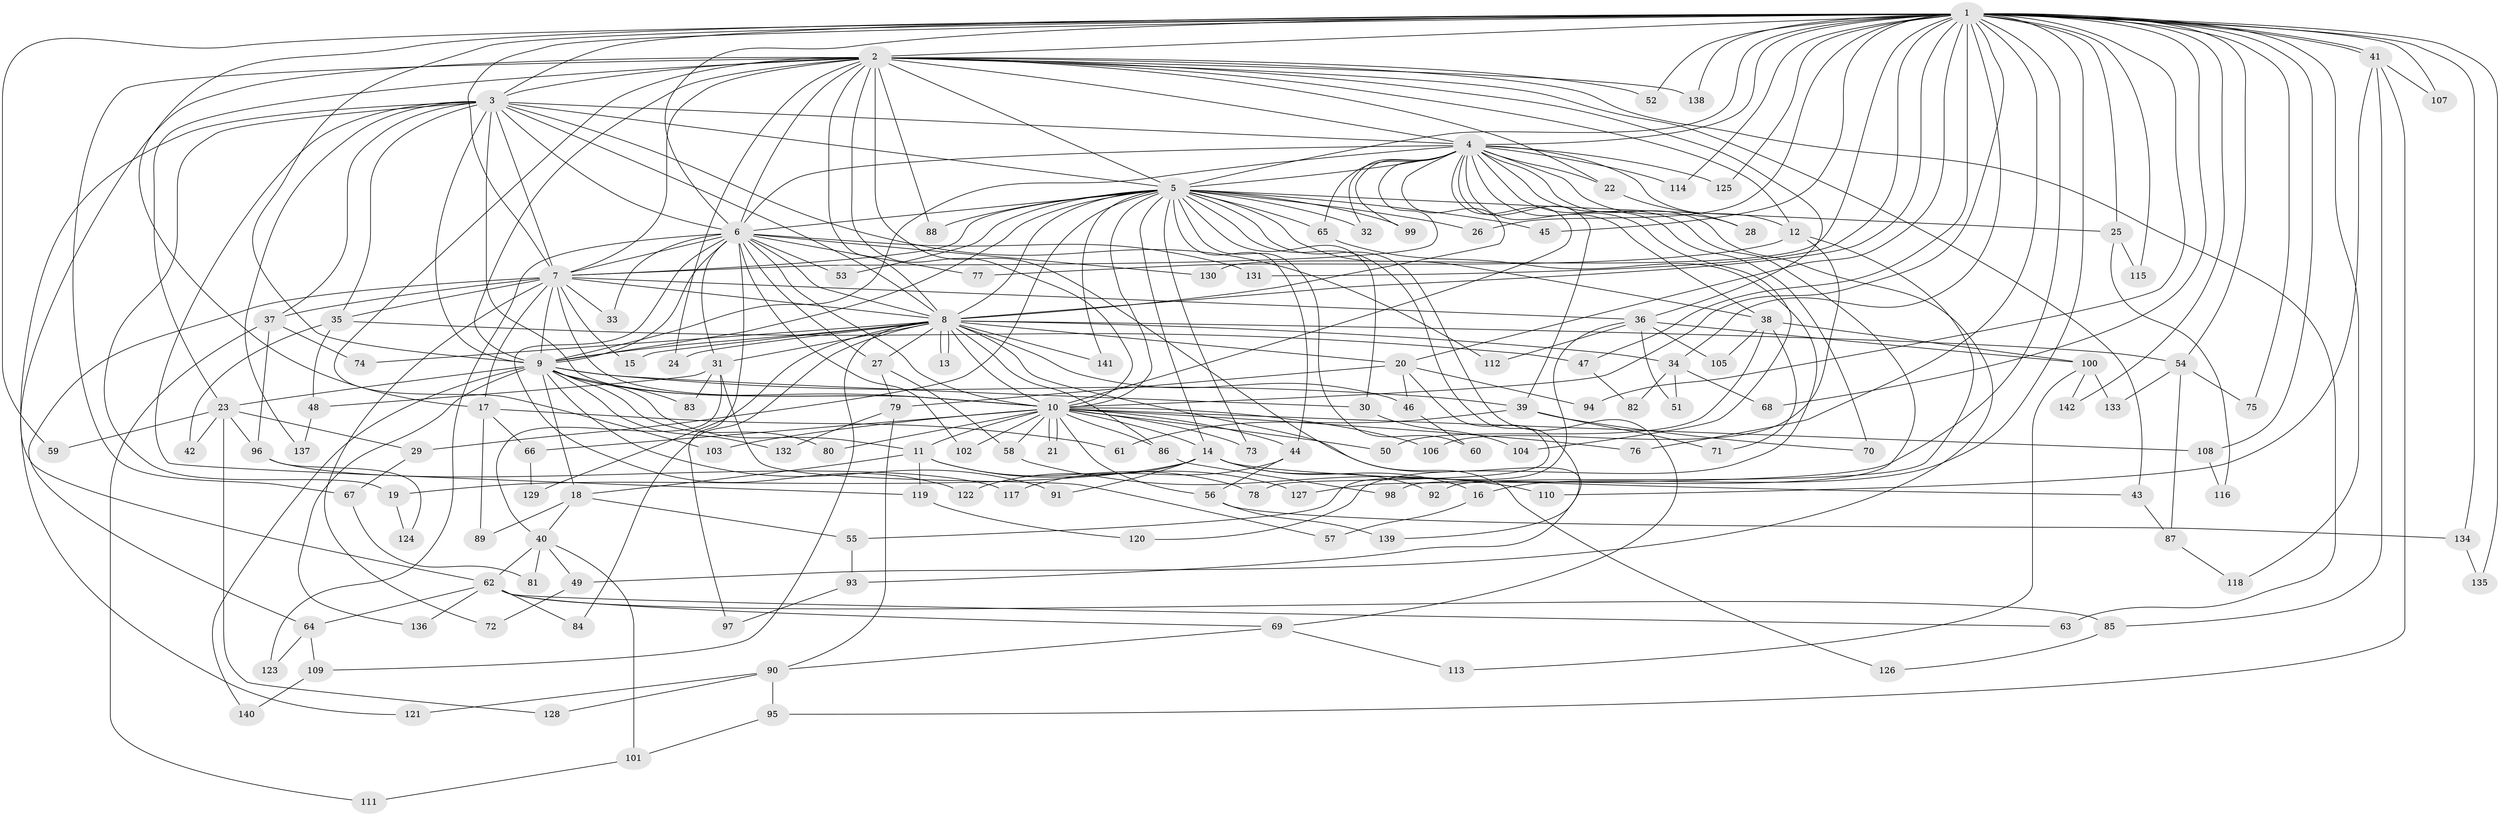 // Generated by graph-tools (version 1.1) at 2025/25/03/09/25 03:25:50]
// undirected, 142 vertices, 309 edges
graph export_dot {
graph [start="1"]
  node [color=gray90,style=filled];
  1;
  2;
  3;
  4;
  5;
  6;
  7;
  8;
  9;
  10;
  11;
  12;
  13;
  14;
  15;
  16;
  17;
  18;
  19;
  20;
  21;
  22;
  23;
  24;
  25;
  26;
  27;
  28;
  29;
  30;
  31;
  32;
  33;
  34;
  35;
  36;
  37;
  38;
  39;
  40;
  41;
  42;
  43;
  44;
  45;
  46;
  47;
  48;
  49;
  50;
  51;
  52;
  53;
  54;
  55;
  56;
  57;
  58;
  59;
  60;
  61;
  62;
  63;
  64;
  65;
  66;
  67;
  68;
  69;
  70;
  71;
  72;
  73;
  74;
  75;
  76;
  77;
  78;
  79;
  80;
  81;
  82;
  83;
  84;
  85;
  86;
  87;
  88;
  89;
  90;
  91;
  92;
  93;
  94;
  95;
  96;
  97;
  98;
  99;
  100;
  101;
  102;
  103;
  104;
  105;
  106;
  107;
  108;
  109;
  110;
  111;
  112;
  113;
  114;
  115;
  116;
  117;
  118;
  119;
  120;
  121;
  122;
  123;
  124;
  125;
  126;
  127;
  128;
  129;
  130;
  131;
  132;
  133;
  134;
  135;
  136;
  137;
  138;
  139;
  140;
  141;
  142;
  1 -- 2;
  1 -- 3;
  1 -- 4;
  1 -- 5;
  1 -- 6;
  1 -- 7;
  1 -- 8;
  1 -- 9;
  1 -- 10;
  1 -- 16;
  1 -- 17;
  1 -- 20;
  1 -- 25;
  1 -- 26;
  1 -- 34;
  1 -- 41;
  1 -- 41;
  1 -- 45;
  1 -- 47;
  1 -- 52;
  1 -- 54;
  1 -- 59;
  1 -- 68;
  1 -- 75;
  1 -- 76;
  1 -- 94;
  1 -- 107;
  1 -- 108;
  1 -- 114;
  1 -- 115;
  1 -- 118;
  1 -- 125;
  1 -- 127;
  1 -- 130;
  1 -- 131;
  1 -- 134;
  1 -- 135;
  1 -- 138;
  1 -- 142;
  2 -- 3;
  2 -- 4;
  2 -- 5;
  2 -- 6;
  2 -- 7;
  2 -- 8;
  2 -- 9;
  2 -- 10;
  2 -- 12;
  2 -- 22;
  2 -- 23;
  2 -- 24;
  2 -- 36;
  2 -- 43;
  2 -- 52;
  2 -- 62;
  2 -- 63;
  2 -- 67;
  2 -- 88;
  2 -- 93;
  2 -- 103;
  2 -- 138;
  3 -- 4;
  3 -- 5;
  3 -- 6;
  3 -- 7;
  3 -- 8;
  3 -- 9;
  3 -- 10;
  3 -- 19;
  3 -- 35;
  3 -- 37;
  3 -- 112;
  3 -- 119;
  3 -- 121;
  3 -- 137;
  4 -- 5;
  4 -- 6;
  4 -- 7;
  4 -- 8;
  4 -- 9;
  4 -- 10;
  4 -- 12;
  4 -- 22;
  4 -- 28;
  4 -- 32;
  4 -- 38;
  4 -- 39;
  4 -- 49;
  4 -- 65;
  4 -- 70;
  4 -- 98;
  4 -- 99;
  4 -- 104;
  4 -- 114;
  4 -- 125;
  5 -- 6;
  5 -- 7;
  5 -- 8;
  5 -- 9;
  5 -- 10;
  5 -- 14;
  5 -- 25;
  5 -- 26;
  5 -- 29;
  5 -- 30;
  5 -- 32;
  5 -- 38;
  5 -- 44;
  5 -- 45;
  5 -- 53;
  5 -- 60;
  5 -- 65;
  5 -- 69;
  5 -- 73;
  5 -- 88;
  5 -- 99;
  5 -- 139;
  5 -- 141;
  6 -- 7;
  6 -- 8;
  6 -- 9;
  6 -- 10;
  6 -- 27;
  6 -- 31;
  6 -- 33;
  6 -- 53;
  6 -- 77;
  6 -- 97;
  6 -- 102;
  6 -- 122;
  6 -- 123;
  6 -- 130;
  6 -- 131;
  7 -- 8;
  7 -- 9;
  7 -- 10;
  7 -- 15;
  7 -- 17;
  7 -- 33;
  7 -- 35;
  7 -- 36;
  7 -- 37;
  7 -- 64;
  7 -- 72;
  8 -- 9;
  8 -- 10;
  8 -- 13;
  8 -- 13;
  8 -- 15;
  8 -- 20;
  8 -- 24;
  8 -- 27;
  8 -- 31;
  8 -- 34;
  8 -- 46;
  8 -- 54;
  8 -- 74;
  8 -- 84;
  8 -- 86;
  8 -- 109;
  8 -- 126;
  8 -- 129;
  8 -- 141;
  9 -- 10;
  9 -- 11;
  9 -- 18;
  9 -- 23;
  9 -- 30;
  9 -- 39;
  9 -- 80;
  9 -- 83;
  9 -- 91;
  9 -- 132;
  9 -- 136;
  9 -- 140;
  10 -- 11;
  10 -- 14;
  10 -- 21;
  10 -- 21;
  10 -- 44;
  10 -- 50;
  10 -- 56;
  10 -- 58;
  10 -- 66;
  10 -- 73;
  10 -- 76;
  10 -- 80;
  10 -- 86;
  10 -- 102;
  10 -- 103;
  10 -- 106;
  10 -- 108;
  11 -- 18;
  11 -- 78;
  11 -- 119;
  11 -- 127;
  12 -- 77;
  12 -- 92;
  12 -- 106;
  14 -- 16;
  14 -- 19;
  14 -- 43;
  14 -- 91;
  14 -- 92;
  14 -- 122;
  16 -- 57;
  17 -- 61;
  17 -- 66;
  17 -- 89;
  18 -- 40;
  18 -- 55;
  18 -- 89;
  19 -- 124;
  20 -- 46;
  20 -- 78;
  20 -- 79;
  20 -- 94;
  22 -- 28;
  23 -- 29;
  23 -- 42;
  23 -- 59;
  23 -- 96;
  23 -- 128;
  25 -- 115;
  25 -- 116;
  27 -- 58;
  27 -- 79;
  29 -- 67;
  30 -- 104;
  31 -- 40;
  31 -- 48;
  31 -- 57;
  31 -- 83;
  34 -- 51;
  34 -- 68;
  34 -- 82;
  35 -- 42;
  35 -- 47;
  35 -- 48;
  36 -- 51;
  36 -- 55;
  36 -- 100;
  36 -- 105;
  36 -- 112;
  37 -- 74;
  37 -- 96;
  37 -- 111;
  38 -- 50;
  38 -- 71;
  38 -- 100;
  38 -- 105;
  39 -- 61;
  39 -- 70;
  39 -- 71;
  40 -- 49;
  40 -- 62;
  40 -- 81;
  40 -- 101;
  41 -- 85;
  41 -- 95;
  41 -- 107;
  41 -- 110;
  43 -- 87;
  44 -- 56;
  44 -- 117;
  46 -- 60;
  47 -- 82;
  48 -- 137;
  49 -- 72;
  54 -- 75;
  54 -- 87;
  54 -- 133;
  55 -- 93;
  56 -- 134;
  56 -- 139;
  58 -- 110;
  62 -- 63;
  62 -- 64;
  62 -- 69;
  62 -- 84;
  62 -- 85;
  62 -- 136;
  64 -- 109;
  64 -- 123;
  65 -- 120;
  66 -- 129;
  67 -- 81;
  69 -- 90;
  69 -- 113;
  79 -- 90;
  79 -- 132;
  85 -- 126;
  86 -- 98;
  87 -- 118;
  90 -- 95;
  90 -- 121;
  90 -- 128;
  93 -- 97;
  95 -- 101;
  96 -- 117;
  96 -- 124;
  100 -- 113;
  100 -- 133;
  100 -- 142;
  101 -- 111;
  108 -- 116;
  109 -- 140;
  119 -- 120;
  134 -- 135;
}
